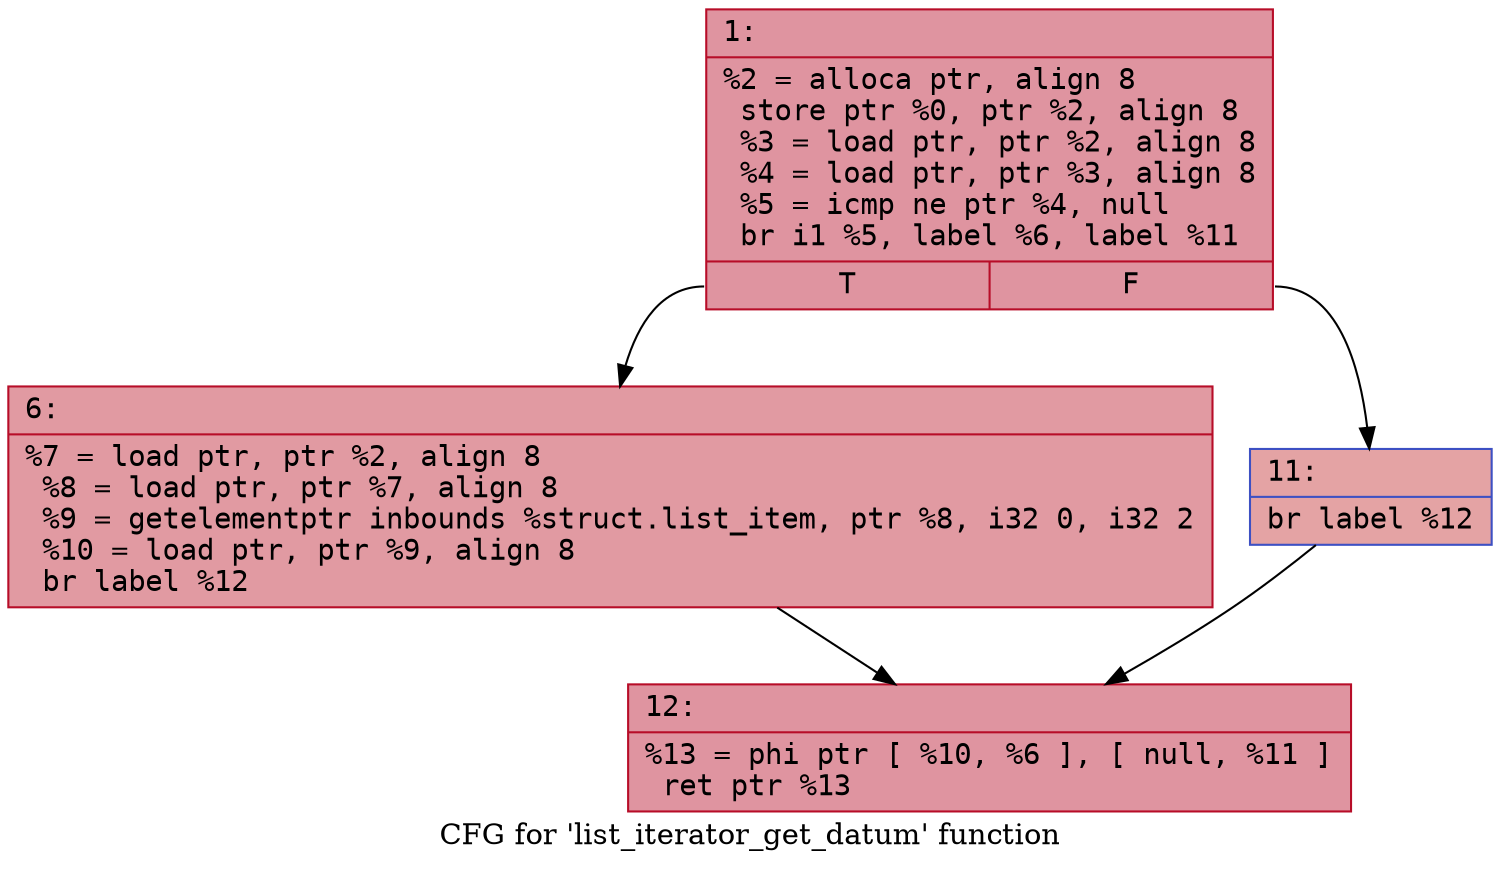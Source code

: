 digraph "CFG for 'list_iterator_get_datum' function" {
	label="CFG for 'list_iterator_get_datum' function";

	Node0x60000202c8c0 [shape=record,color="#b70d28ff", style=filled, fillcolor="#b70d2870" fontname="Courier",label="{1:\l|  %2 = alloca ptr, align 8\l  store ptr %0, ptr %2, align 8\l  %3 = load ptr, ptr %2, align 8\l  %4 = load ptr, ptr %3, align 8\l  %5 = icmp ne ptr %4, null\l  br i1 %5, label %6, label %11\l|{<s0>T|<s1>F}}"];
	Node0x60000202c8c0:s0 -> Node0x60000202c910[tooltip="1 -> 6\nProbability 62.50%" ];
	Node0x60000202c8c0:s1 -> Node0x60000202c960[tooltip="1 -> 11\nProbability 37.50%" ];
	Node0x60000202c910 [shape=record,color="#b70d28ff", style=filled, fillcolor="#bb1b2c70" fontname="Courier",label="{6:\l|  %7 = load ptr, ptr %2, align 8\l  %8 = load ptr, ptr %7, align 8\l  %9 = getelementptr inbounds %struct.list_item, ptr %8, i32 0, i32 2\l  %10 = load ptr, ptr %9, align 8\l  br label %12\l}"];
	Node0x60000202c910 -> Node0x60000202c9b0[tooltip="6 -> 12\nProbability 100.00%" ];
	Node0x60000202c960 [shape=record,color="#3d50c3ff", style=filled, fillcolor="#c32e3170" fontname="Courier",label="{11:\l|  br label %12\l}"];
	Node0x60000202c960 -> Node0x60000202c9b0[tooltip="11 -> 12\nProbability 100.00%" ];
	Node0x60000202c9b0 [shape=record,color="#b70d28ff", style=filled, fillcolor="#b70d2870" fontname="Courier",label="{12:\l|  %13 = phi ptr [ %10, %6 ], [ null, %11 ]\l  ret ptr %13\l}"];
}
